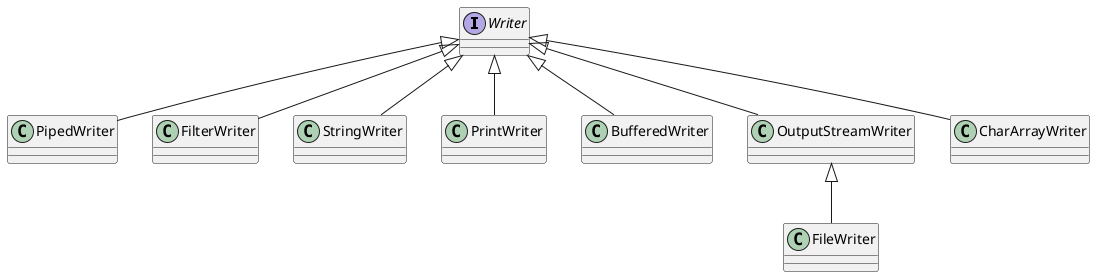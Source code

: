 @startuml

interface Writer

class PipedWriter
class FilterWriter
class StringWriter
class PrintWriter
class BufferedWriter
class OutputStreamWriter
class FileWriter
class CharArrayWriter

Writer <|-- PipedWriter
Writer <|-- FilterWriter
Writer <|-- StringWriter
Writer <|-- PrintWriter
Writer <|-- BufferedWriter
Writer <|-- OutputStreamWriter
OutputStreamWriter <|-- FileWriter
Writer <|-- CharArrayWriter


@enduml